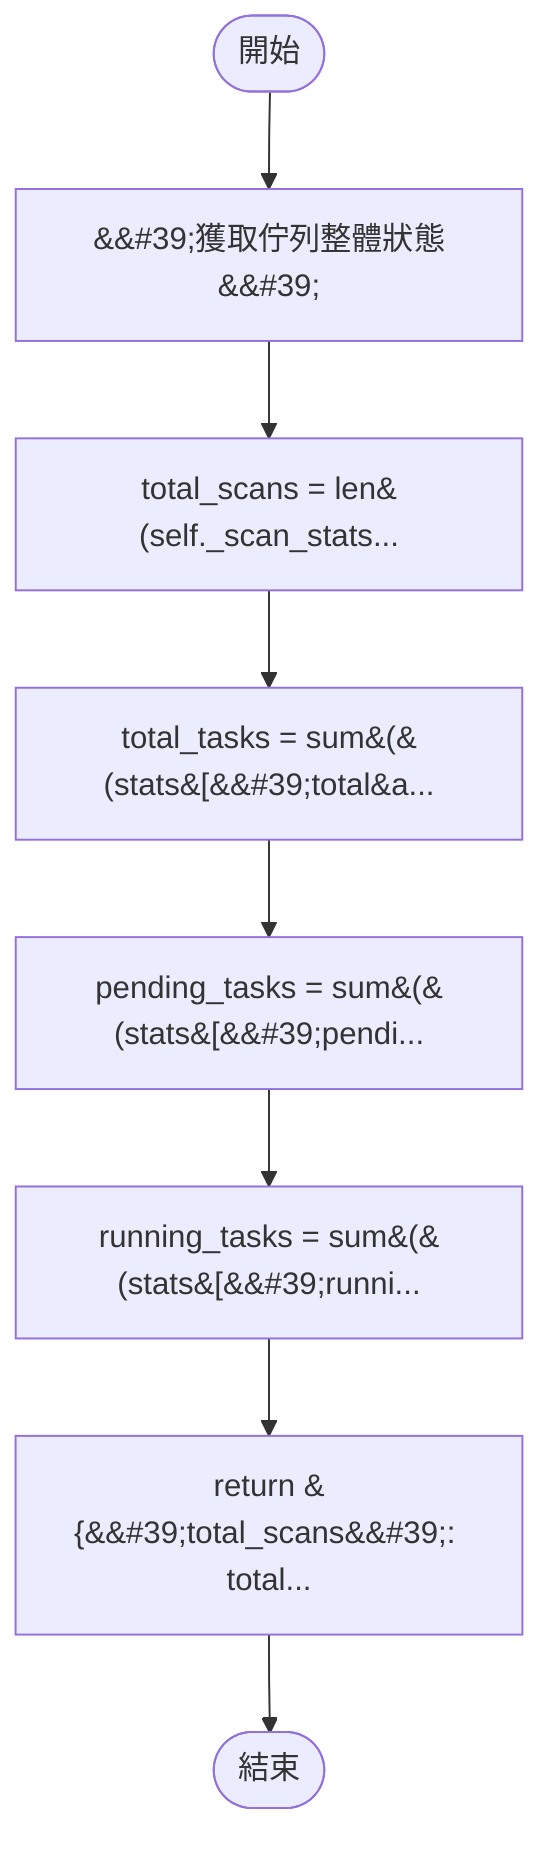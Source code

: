 flowchart TB
    n1([開始])
    n2([結束])
    n3[&amp;&#35;39;獲取佇列整體狀態&amp;&#35;39;]
    n4[total_scans = len&#40;self._scan_stats...]
    n5[total_tasks = sum&#40;&#40;stats&#91;&amp;&#35;39;total&a...]
    n6[pending_tasks = sum&#40;&#40;stats&#91;&amp;&#35;39;pendi...]
    n7[running_tasks = sum&#40;&#40;stats&#91;&amp;&#35;39;runni...]
    n8[return &#123;&amp;&#35;39;total_scans&amp;&#35;39;: total...]
    n1 --> n3
    n3 --> n4
    n4 --> n5
    n5 --> n6
    n6 --> n7
    n7 --> n8
    n8 --> n2